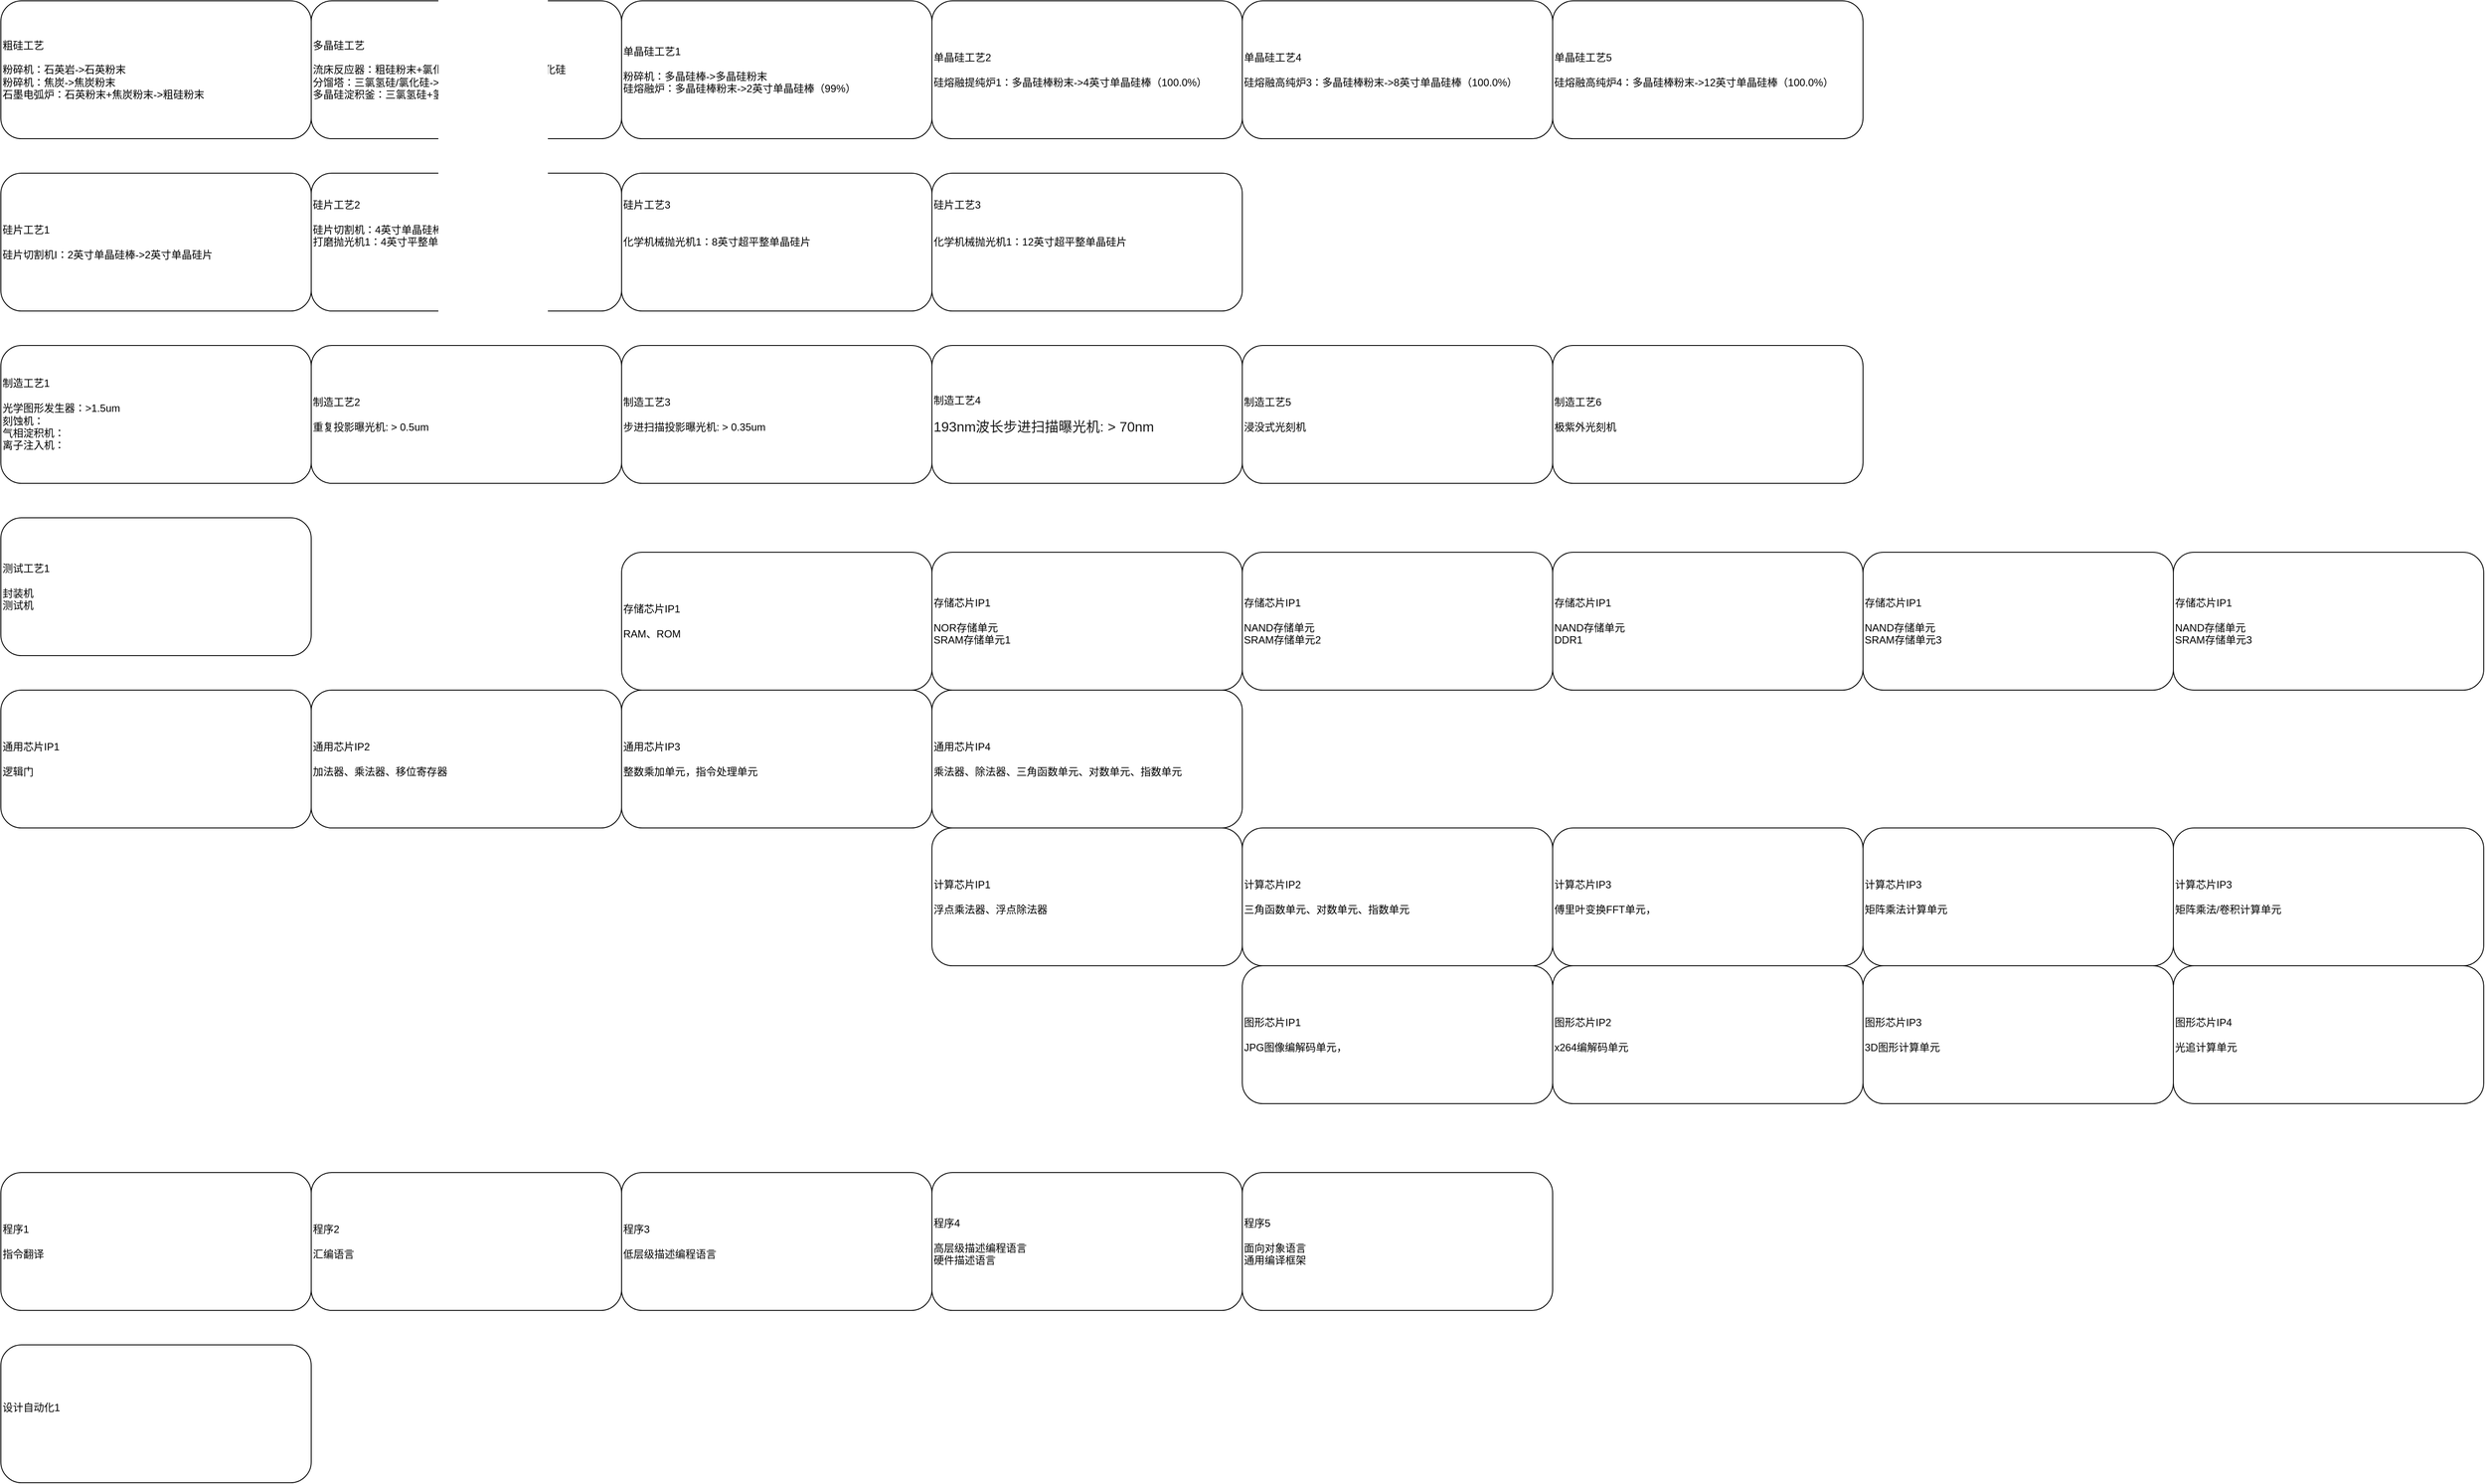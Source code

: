 <mxfile version="14.8.1" type="github">
  <diagram id="lKCu243rO5RoX7PkYq-n" name="Page-1">
    <mxGraphModel dx="2985" dy="2963" grid="1" gridSize="10" guides="1" tooltips="1" connect="1" arrows="1" fold="1" page="1" pageScale="1" pageWidth="850" pageHeight="1100" math="0" shadow="0">
      <root>
        <mxCell id="0" />
        <mxCell id="1" parent="0" />
        <mxCell id="Uo54zAvKNb7VzZr_sb48-22" value="粗硅工艺&lt;br&gt;&lt;br&gt;粉碎机：石英岩-&amp;gt;石英粉末&lt;br&gt;粉碎机：焦炭-&amp;gt;焦炭粉末&lt;br&gt;石墨电弧炉：石英粉末+焦炭粉末-&amp;gt;粗硅粉末" style="rounded=1;whiteSpace=wrap;html=1;align=left;" vertex="1" parent="1">
          <mxGeometry x="480" y="760" width="360" height="160" as="geometry" />
        </mxCell>
        <mxCell id="Uo54zAvKNb7VzZr_sb48-23" value="多晶硅工艺&lt;br&gt;&lt;br&gt;流床反应器：粗硅粉末+氯化氢(盐酸)-&amp;gt;三氯氢硅/氯化硅&lt;br&gt;分馏塔：三氯氢硅/氯化硅-&amp;gt;三氯氢硅+氯化硅&lt;br&gt;多晶硅淀积釜：三氯氢硅+氢气-&amp;gt;多晶硅棒" style="rounded=1;whiteSpace=wrap;html=1;align=left;" vertex="1" parent="1">
          <mxGeometry x="840" y="760" width="360" height="160" as="geometry" />
        </mxCell>
        <mxCell id="Uo54zAvKNb7VzZr_sb48-24" value="单晶硅工艺1&lt;br&gt;&lt;br&gt;粉碎机：多晶硅棒-&amp;gt;多晶硅粉末&lt;br&gt;硅熔融炉：多晶硅棒粉末-&amp;gt;2英寸单晶硅棒（99%）" style="rounded=1;whiteSpace=wrap;html=1;align=left;" vertex="1" parent="1">
          <mxGeometry x="1200" y="760" width="360" height="160" as="geometry" />
        </mxCell>
        <mxCell id="Uo54zAvKNb7VzZr_sb48-25" value="硅片工艺1&lt;br&gt;&lt;br&gt;硅片切割机I：2英寸单晶硅棒-&amp;gt;2英寸单晶硅片" style="rounded=1;whiteSpace=wrap;html=1;align=left;" vertex="1" parent="1">
          <mxGeometry x="480" y="960" width="360" height="160" as="geometry" />
        </mxCell>
        <mxCell id="Uo54zAvKNb7VzZr_sb48-27" value="硅片工艺2&lt;br&gt;&lt;br&gt;硅片切割机：4英寸单晶硅棒-&amp;gt;4英寸单晶硅片&lt;br&gt;打磨抛光机1：4英寸平整单晶硅片&lt;br&gt;&lt;span style=&quot;color: rgba(0 , 0 , 0 , 0) ; font-family: monospace ; font-size: 0px&quot;&gt;%3CmxGraphModel%3E%3Croot%3E%3CmxCell%20id%3D%220%22%2F%3E%3CmxCell%20id%3D%221%22%20parent%3D%220%22%2F%3E%3CmxCell%20id%3D%222%22%20value%3D%22%26lt%3Bspan%20style%3D%26quot%3Bcolor%3A%20rgb(0%2C%200%2C%200)%3B%20font-family%3A%20helvetica%3B%20font-size%3A%2012px%3B%20font-style%3A%20normal%3B%20font-weight%3A%20400%3B%20letter-spacing%3A%20normal%3B%20text-align%3A%20left%3B%20text-indent%3A%200px%3B%20text-transform%3A%20none%3B%20word-spacing%3A%200px%3B%20background-color%3A%20rgb(248%2C%20249%2C%20250)%3B%20display%3A%20inline%3B%20float%3A%20none%3B%26quot%3B%26gt%3B%E5%8C%96%E5%AD%A6%E6%9C%BA%E6%A2%B0%E6%8A%9B%E5%85%89%E6%9C%BA%EF%BC%9A%E5%8D%95%E6%99%B6%E7%A1%85%E7%89%87-%26amp%3Bgt%3B%E6%99%B6%E5%9C%86%26lt%3B%2Fspan%26gt%3B%22%20style%3D%22text%3BwhiteSpace%3Dwrap%3Bhtml%3D1%3B%22%20vertex%3D%221%22%20parent%3D%221%22%3E%3CmxGeometry%20x%3D%221000%22%20y%3D%221150%22%20width%3D%22200%22%20height%3D%2230%22%20as%3D%22geometry%22%2F%3E%3C%2FmxCell%3E%3C%2Froot%3E%3C%2FmxGraphModel%3E&lt;br&gt;化&lt;br&gt;化&lt;br&gt;&lt;/span&gt;" style="rounded=1;whiteSpace=wrap;html=1;align=left;" vertex="1" parent="1">
          <mxGeometry x="840" y="960" width="360" height="160" as="geometry" />
        </mxCell>
        <mxCell id="Uo54zAvKNb7VzZr_sb48-31" value="单晶硅工艺2&lt;br&gt;&lt;br&gt;硅熔融提纯炉1：多晶硅棒粉末-&amp;gt;4英寸单晶硅棒（100.0%）" style="rounded=1;whiteSpace=wrap;html=1;align=left;" vertex="1" parent="1">
          <mxGeometry x="1560" y="760" width="360" height="160" as="geometry" />
        </mxCell>
        <mxCell id="Uo54zAvKNb7VzZr_sb48-33" value="单晶硅工艺4&lt;br&gt;&lt;br&gt;硅熔融高纯炉3：多晶硅棒粉末-&amp;gt;8英寸单晶硅棒（100.0%）" style="rounded=1;whiteSpace=wrap;html=1;align=left;" vertex="1" parent="1">
          <mxGeometry x="1920" y="760" width="360" height="160" as="geometry" />
        </mxCell>
        <mxCell id="Uo54zAvKNb7VzZr_sb48-34" value="单晶硅工艺5&lt;br&gt;&lt;br&gt;硅熔融高纯炉4：多晶硅棒粉末-&amp;gt;12英寸单晶硅棒（100.0%）" style="rounded=1;whiteSpace=wrap;html=1;align=left;" vertex="1" parent="1">
          <mxGeometry x="2280" y="760" width="360" height="160" as="geometry" />
        </mxCell>
        <mxCell id="Uo54zAvKNb7VzZr_sb48-35" value="硅片工艺3&lt;br&gt;&lt;br&gt;&lt;br&gt;化学机械抛光机1：8英寸超平整单晶硅片&lt;br&gt;&lt;span style=&quot;color: rgba(0 , 0 , 0 , 0) ; font-family: monospace ; font-size: 0px&quot;&gt;%3CmxGraphModel%3E%3Croot%3E%3CmxCell%20id%3D%220%22%2F%3E%3CmxCell%20id%3D%221%22%20parent%3D%220%22%2F%3E%3CmxCell%20id%3D%222%22%20value%3D%22%26lt%3Bspan%20style%3D%26quot%3Bcolor%3A%20rgb(0%2C%200%2C%200)%3B%20font-family%3A%20helvetica%3B%20font-size%3A%2012px%3B%20font-style%3A%20normal%3B%20font-weight%3A%20400%3B%20letter-spacing%3A%20normal%3B%20text-align%3A%20left%3B%20text-indent%3A%200px%3B%20text-transform%3A%20none%3B%20word-spacing%3A%200px%3B%20background-color%3A%20rgb(248%2C%20249%2C%20250)%3B%20display%3A%20inline%3B%20float%3A%20none%3B%26quot%3B%26gt%3B%E5%8C%96%E5%AD%A6%E6%9C%BA%E6%A2%B0%E6%8A%9B%E5%85%89%E6%9C%BA%EF%BC%9A%E5%8D%95%E6%99%B6%E7%A1%85%E7%89%87-%26amp%3Bgt%3B%E6%99%B6%E5%9C%86%26lt%3B%2Fspan%26gt%3B%22%20style%3D%22text%3BwhiteSpace%3Dwrap%3Bhtml%3D1%3B%22%20vertex%3D%221%22%20parent%3D%221%22%3E%3CmxGeometry%20x%3D%221000%22%20y%3D%221150%22%20width%3D%22200%22%20height%3D%2230%22%20as%3D%22geometry%22%2F%3E%3C%2FmxCell%3E%3C%2Froot%3E%3C%2FmxGraphModel%3E&lt;br&gt;化&lt;br&gt;化&lt;br&gt;&lt;/span&gt;" style="rounded=1;whiteSpace=wrap;html=1;align=left;" vertex="1" parent="1">
          <mxGeometry x="1200" y="960" width="360" height="160" as="geometry" />
        </mxCell>
        <mxCell id="Uo54zAvKNb7VzZr_sb48-36" value="硅片工艺3&lt;br&gt;&lt;br&gt;&lt;br&gt;化学机械抛光机1：12英寸超平整单晶硅片&lt;br&gt;&lt;span style=&quot;color: rgba(0 , 0 , 0 , 0) ; font-family: monospace ; font-size: 0px&quot;&gt;%3CmxGraphModel%3E%3Croot%3E%3CmxCell%20id%3D%220%22%2F%3E%3CmxCell%20id%3D%221%22%20parent%3D%220%22%2F%3E%3CmxCell%20id%3D%222%22%20value%3D%22%26lt%3Bspan%20style%3D%26quot%3Bcolor%3A%20rgb(0%2C%200%2C%200)%3B%20font-family%3A%20helvetica%3B%20font-size%3A%2012px%3B%20font-style%3A%20normal%3B%20font-weight%3A%20400%3B%20letter-spacing%3A%20normal%3B%20text-align%3A%20left%3B%20text-indent%3A%200px%3B%20text-transform%3A%20none%3B%20word-spacing%3A%200px%3B%20background-color%3A%20rgb(248%2C%20249%2C%20250)%3B%20display%3A%20inline%3B%20float%3A%20none%3B%26quot%3B%26gt%3B%E5%8C%96%E5%AD%A6%E6%9C%BA%E6%A2%B0%E6%8A%9B%E5%85%89%E6%9C%BA%EF%BC%9A%E5%8D%95%E6%99%B6%E7%A1%85%E7%89%87-%26amp%3Bgt%3B%E6%99%B6%E5%9C%86%26lt%3B%2Fspan%26gt%3B%22%20style%3D%22text%3BwhiteSpace%3Dwrap%3Bhtml%3D1%3B%22%20vertex%3D%221%22%20parent%3D%221%22%3E%3CmxGeometry%20x%3D%221000%22%20y%3D%221150%22%20width%3D%22200%22%20height%3D%2230%22%20as%3D%22geometry%22%2F%3E%3C%2FmxCell%3E%3C%2Froot%3E%3C%2FmxGraphModel%3E&lt;br&gt;化&lt;br&gt;化&lt;br&gt;&lt;/span&gt;" style="rounded=1;whiteSpace=wrap;html=1;align=left;" vertex="1" parent="1">
          <mxGeometry x="1560" y="960" width="360" height="160" as="geometry" />
        </mxCell>
        <mxCell id="Uo54zAvKNb7VzZr_sb48-37" value="制造工艺1&lt;br&gt;&lt;br&gt;光学图形发生器：&amp;gt;1.5um&lt;br&gt;刻蚀机：&lt;br&gt;气相淀积机：&lt;br&gt;离子注入机：" style="rounded=1;whiteSpace=wrap;html=1;align=left;" vertex="1" parent="1">
          <mxGeometry x="480" y="1160" width="360" height="160" as="geometry" />
        </mxCell>
        <mxCell id="Uo54zAvKNb7VzZr_sb48-38" value="制造工艺2&lt;br&gt;&lt;br&gt;重复投影曝光机: &amp;gt; 0.5um" style="rounded=1;whiteSpace=wrap;html=1;align=left;" vertex="1" parent="1">
          <mxGeometry x="840" y="1160" width="360" height="160" as="geometry" />
        </mxCell>
        <mxCell id="Uo54zAvKNb7VzZr_sb48-39" value="制造工艺3&lt;br&gt;&lt;br&gt;步进扫描投影曝光机: &amp;gt; 0.35um" style="rounded=1;whiteSpace=wrap;html=1;align=left;" vertex="1" parent="1">
          <mxGeometry x="1200" y="1160" width="360" height="160" as="geometry" />
        </mxCell>
        <mxCell id="Uo54zAvKNb7VzZr_sb48-40" value="制造工艺4&lt;br&gt;&lt;br&gt;&lt;span style=&quot;color: rgb(25 , 25 , 25) ; font-family: &amp;#34;pingfang sc&amp;#34; , &amp;#34;arial&amp;#34; , , , &amp;#34;simsun&amp;#34; , sans-serif ; font-size: 16px ; background-color: rgb(255 , 255 , 255)&quot;&gt;193nm波长步进扫描曝光机: &amp;gt; 70nm&lt;/span&gt;" style="rounded=1;whiteSpace=wrap;html=1;align=left;" vertex="1" parent="1">
          <mxGeometry x="1560" y="1160" width="360" height="160" as="geometry" />
        </mxCell>
        <mxCell id="Uo54zAvKNb7VzZr_sb48-41" value="制造工艺5&lt;br&gt;&lt;br&gt;浸没式光刻机" style="rounded=1;whiteSpace=wrap;html=1;align=left;" vertex="1" parent="1">
          <mxGeometry x="1920" y="1160" width="360" height="160" as="geometry" />
        </mxCell>
        <mxCell id="Uo54zAvKNb7VzZr_sb48-42" value="制造工艺6&lt;br&gt;&lt;br&gt;极紫外光刻机" style="rounded=1;whiteSpace=wrap;html=1;align=left;" vertex="1" parent="1">
          <mxGeometry x="2280" y="1160" width="360" height="160" as="geometry" />
        </mxCell>
        <mxCell id="Uo54zAvKNb7VzZr_sb48-43" value="测试工艺1&lt;br&gt;&lt;br&gt;封装机&lt;br&gt;测试机" style="rounded=1;whiteSpace=wrap;html=1;align=left;" vertex="1" parent="1">
          <mxGeometry x="480" y="1360" width="360" height="160" as="geometry" />
        </mxCell>
        <mxCell id="Uo54zAvKNb7VzZr_sb48-44" value="通用芯片IP1&lt;br&gt;&lt;br&gt;逻辑门" style="rounded=1;whiteSpace=wrap;html=1;align=left;" vertex="1" parent="1">
          <mxGeometry x="480" y="1560" width="360" height="160" as="geometry" />
        </mxCell>
        <mxCell id="Uo54zAvKNb7VzZr_sb48-45" value="通用芯片IP2&lt;br&gt;&lt;br&gt;加法器、乘法器、移位寄存器" style="rounded=1;whiteSpace=wrap;html=1;align=left;" vertex="1" parent="1">
          <mxGeometry x="840" y="1560" width="360" height="160" as="geometry" />
        </mxCell>
        <mxCell id="Uo54zAvKNb7VzZr_sb48-46" value="通用芯片IP3&lt;br&gt;&lt;br&gt;整数乘加单元，指令处理单元" style="rounded=1;whiteSpace=wrap;html=1;align=left;" vertex="1" parent="1">
          <mxGeometry x="1200" y="1560" width="360" height="160" as="geometry" />
        </mxCell>
        <mxCell id="Uo54zAvKNb7VzZr_sb48-47" value="计算芯片IP1&lt;br&gt;&lt;br&gt;浮点乘法器、浮点除法器" style="rounded=1;whiteSpace=wrap;html=1;align=left;" vertex="1" parent="1">
          <mxGeometry x="1560" y="1720" width="360" height="160" as="geometry" />
        </mxCell>
        <mxCell id="Uo54zAvKNb7VzZr_sb48-48" value="通用芯片IP4&lt;br&gt;&lt;br&gt;乘法器、除法器、三角函数单元、对数单元、指数单元" style="rounded=1;whiteSpace=wrap;html=1;align=left;" vertex="1" parent="1">
          <mxGeometry x="1560" y="1560" width="360" height="160" as="geometry" />
        </mxCell>
        <mxCell id="Uo54zAvKNb7VzZr_sb48-50" value="图形芯片IP1&lt;br&gt;&lt;br&gt;JPG图像编解码单元，" style="rounded=1;whiteSpace=wrap;html=1;align=left;" vertex="1" parent="1">
          <mxGeometry x="1920" y="1880" width="360" height="160" as="geometry" />
        </mxCell>
        <mxCell id="Uo54zAvKNb7VzZr_sb48-51" value="计算芯片IP2&lt;br&gt;&lt;br&gt;三角函数单元、对数单元、指数单元" style="rounded=1;whiteSpace=wrap;html=1;align=left;" vertex="1" parent="1">
          <mxGeometry x="1920" y="1720" width="360" height="160" as="geometry" />
        </mxCell>
        <mxCell id="Uo54zAvKNb7VzZr_sb48-52" value="存储芯片IP1&lt;br&gt;&lt;br&gt;NOR存储单元&lt;br&gt;SRAM存储单元1" style="rounded=1;whiteSpace=wrap;html=1;align=left;" vertex="1" parent="1">
          <mxGeometry x="1560" y="1400" width="360" height="160" as="geometry" />
        </mxCell>
        <mxCell id="Uo54zAvKNb7VzZr_sb48-53" value="存储芯片IP1&lt;br&gt;&lt;br&gt;NAND存储单元&lt;br&gt;SRAM存储单元2" style="rounded=1;whiteSpace=wrap;html=1;align=left;" vertex="1" parent="1">
          <mxGeometry x="1920" y="1400" width="360" height="160" as="geometry" />
        </mxCell>
        <mxCell id="Uo54zAvKNb7VzZr_sb48-54" value="图形芯片IP2&lt;br&gt;&lt;br&gt;x264编解码单元" style="rounded=1;whiteSpace=wrap;html=1;align=left;" vertex="1" parent="1">
          <mxGeometry x="2280" y="1880" width="360" height="160" as="geometry" />
        </mxCell>
        <mxCell id="Uo54zAvKNb7VzZr_sb48-55" value="图形芯片IP3&lt;br&gt;&lt;br&gt;3D图形计算单元" style="rounded=1;whiteSpace=wrap;html=1;align=left;" vertex="1" parent="1">
          <mxGeometry x="2640" y="1880" width="360" height="160" as="geometry" />
        </mxCell>
        <mxCell id="Uo54zAvKNb7VzZr_sb48-56" value="图形芯片IP4&lt;br&gt;&lt;br&gt;光追计算单元" style="rounded=1;whiteSpace=wrap;html=1;align=left;" vertex="1" parent="1">
          <mxGeometry x="3000" y="1880" width="360" height="160" as="geometry" />
        </mxCell>
        <mxCell id="Uo54zAvKNb7VzZr_sb48-57" value="存储芯片IP1&lt;br&gt;&lt;br&gt;RAM、ROM" style="rounded=1;whiteSpace=wrap;html=1;align=left;" vertex="1" parent="1">
          <mxGeometry x="1200" y="1400" width="360" height="160" as="geometry" />
        </mxCell>
        <mxCell id="Uo54zAvKNb7VzZr_sb48-59" value="存储芯片IP1&lt;br&gt;&lt;br&gt;NAND存储单元&lt;br&gt;DDR1" style="rounded=1;whiteSpace=wrap;html=1;align=left;" vertex="1" parent="1">
          <mxGeometry x="2280" y="1400" width="360" height="160" as="geometry" />
        </mxCell>
        <mxCell id="Uo54zAvKNb7VzZr_sb48-60" value="计算芯片IP3&lt;br&gt;&lt;br&gt;傅里叶变换FFT单元，" style="rounded=1;whiteSpace=wrap;html=1;align=left;" vertex="1" parent="1">
          <mxGeometry x="2280" y="1720" width="360" height="160" as="geometry" />
        </mxCell>
        <mxCell id="Uo54zAvKNb7VzZr_sb48-62" value="计算芯片IP3&lt;br&gt;&lt;br&gt;矩阵乘法计算单元" style="rounded=1;whiteSpace=wrap;html=1;align=left;" vertex="1" parent="1">
          <mxGeometry x="2640" y="1720" width="360" height="160" as="geometry" />
        </mxCell>
        <mxCell id="Uo54zAvKNb7VzZr_sb48-63" value="计算芯片IP3&lt;br&gt;&lt;br&gt;矩阵乘法/卷积计算单元" style="rounded=1;whiteSpace=wrap;html=1;align=left;" vertex="1" parent="1">
          <mxGeometry x="3000" y="1720" width="360" height="160" as="geometry" />
        </mxCell>
        <mxCell id="Uo54zAvKNb7VzZr_sb48-64" value="程序1&lt;br&gt;&lt;br&gt;指令翻译" style="rounded=1;whiteSpace=wrap;html=1;align=left;" vertex="1" parent="1">
          <mxGeometry x="480" y="2120" width="360" height="160" as="geometry" />
        </mxCell>
        <mxCell id="Uo54zAvKNb7VzZr_sb48-65" value="程序2&lt;br&gt;&lt;br&gt;汇编语言" style="rounded=1;whiteSpace=wrap;html=1;align=left;" vertex="1" parent="1">
          <mxGeometry x="840" y="2120" width="360" height="160" as="geometry" />
        </mxCell>
        <mxCell id="Uo54zAvKNb7VzZr_sb48-66" value="程序3&lt;br&gt;&lt;br&gt;低层级描述编程语言" style="rounded=1;whiteSpace=wrap;html=1;align=left;" vertex="1" parent="1">
          <mxGeometry x="1200" y="2120" width="360" height="160" as="geometry" />
        </mxCell>
        <mxCell id="Uo54zAvKNb7VzZr_sb48-67" value="程序4&lt;br&gt;&lt;br&gt;高层级描述编程语言&lt;br&gt;硬件描述语言" style="rounded=1;whiteSpace=wrap;html=1;align=left;" vertex="1" parent="1">
          <mxGeometry x="1560" y="2120" width="360" height="160" as="geometry" />
        </mxCell>
        <mxCell id="Uo54zAvKNb7VzZr_sb48-68" value="程序5&lt;br&gt;&lt;br&gt;面向对象语言&lt;br&gt;通用编译框架" style="rounded=1;whiteSpace=wrap;html=1;align=left;" vertex="1" parent="1">
          <mxGeometry x="1920" y="2120" width="360" height="160" as="geometry" />
        </mxCell>
        <mxCell id="Uo54zAvKNb7VzZr_sb48-70" value="设计自动化1&lt;br&gt;&lt;br&gt;" style="rounded=1;whiteSpace=wrap;html=1;align=left;" vertex="1" parent="1">
          <mxGeometry x="480" y="2320" width="360" height="160" as="geometry" />
        </mxCell>
        <mxCell id="Uo54zAvKNb7VzZr_sb48-71" value="存储芯片IP1&lt;br&gt;&lt;br&gt;NAND存储单元&lt;br&gt;SRAM存储单元3" style="rounded=1;whiteSpace=wrap;html=1;align=left;" vertex="1" parent="1">
          <mxGeometry x="2640" y="1400" width="360" height="160" as="geometry" />
        </mxCell>
        <mxCell id="Uo54zAvKNb7VzZr_sb48-72" value="存储芯片IP1&lt;br&gt;&lt;br&gt;NAND存储单元&lt;br&gt;SRAM存储单元3" style="rounded=1;whiteSpace=wrap;html=1;align=left;" vertex="1" parent="1">
          <mxGeometry x="3000" y="1400" width="360" height="160" as="geometry" />
        </mxCell>
      </root>
    </mxGraphModel>
  </diagram>
</mxfile>

